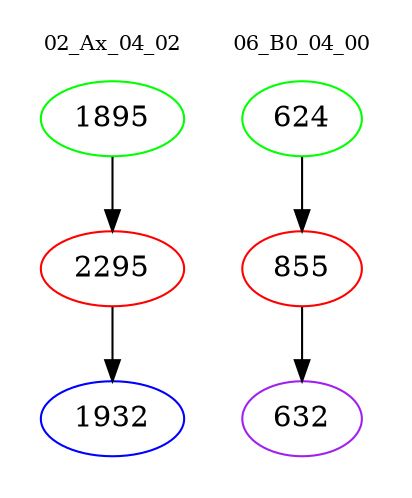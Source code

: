 digraph{
subgraph cluster_0 {
color = white
label = "02_Ax_04_02";
fontsize=10;
T0_1895 [label="1895", color="green"]
T0_1895 -> T0_2295 [color="black"]
T0_2295 [label="2295", color="red"]
T0_2295 -> T0_1932 [color="black"]
T0_1932 [label="1932", color="blue"]
}
subgraph cluster_1 {
color = white
label = "06_B0_04_00";
fontsize=10;
T1_624 [label="624", color="green"]
T1_624 -> T1_855 [color="black"]
T1_855 [label="855", color="red"]
T1_855 -> T1_632 [color="black"]
T1_632 [label="632", color="purple"]
}
}
